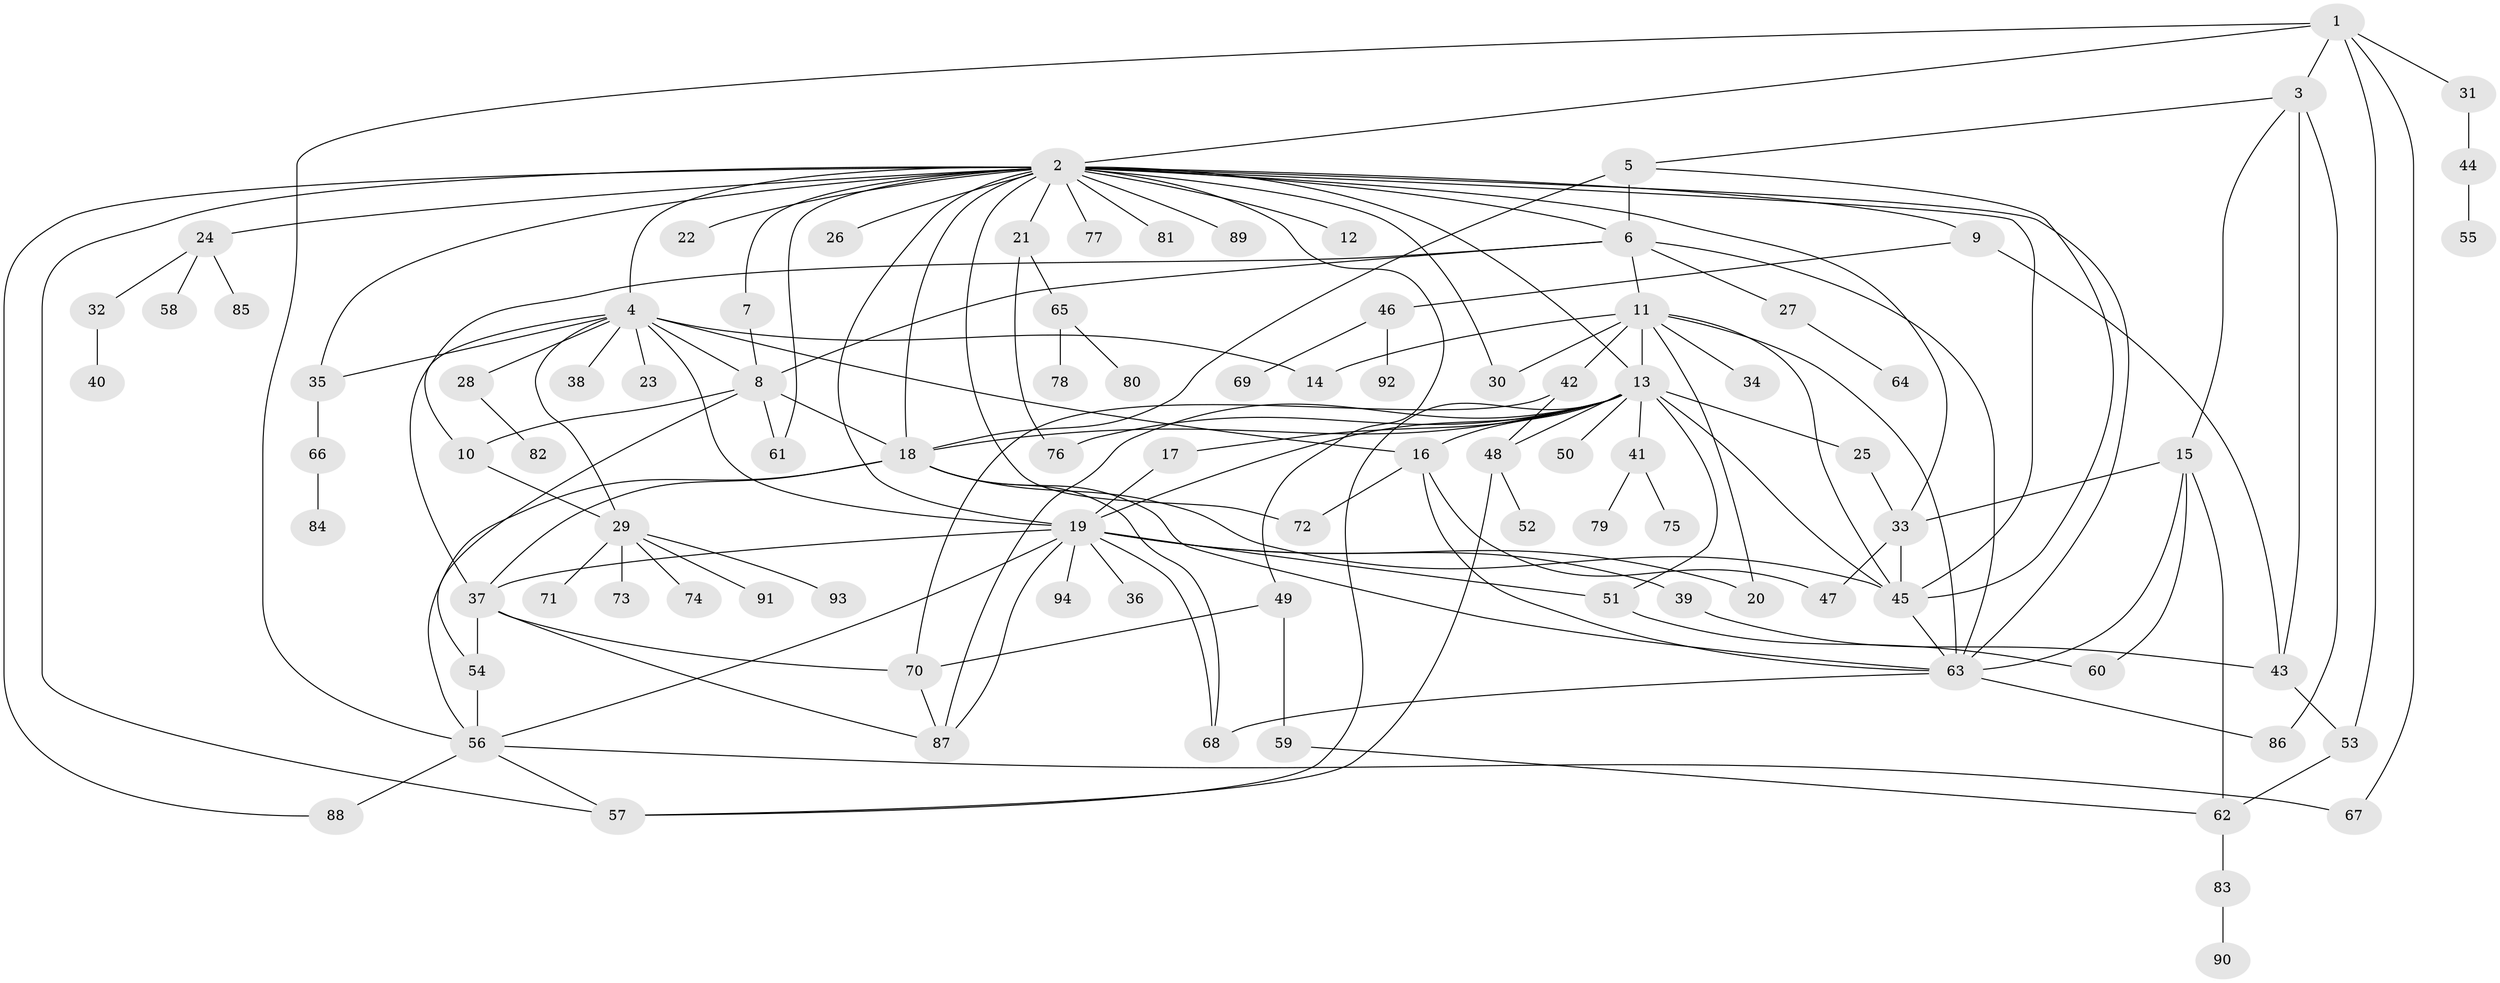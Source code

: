 // original degree distribution, {6: 0.03007518796992481, 28: 0.007518796992481203, 14: 0.007518796992481203, 4: 0.10526315789473684, 9: 0.015037593984962405, 2: 0.2556390977443609, 3: 0.09774436090225563, 10: 0.015037593984962405, 1: 0.39849624060150374, 20: 0.007518796992481203, 17: 0.007518796992481203, 16: 0.007518796992481203, 8: 0.007518796992481203, 7: 0.015037593984962405, 5: 0.022556390977443608}
// Generated by graph-tools (version 1.1) at 2025/50/03/04/25 22:50:37]
// undirected, 94 vertices, 154 edges
graph export_dot {
  node [color=gray90,style=filled];
  1;
  2;
  3;
  4;
  5;
  6;
  7;
  8;
  9;
  10;
  11;
  12;
  13;
  14;
  15;
  16;
  17;
  18;
  19;
  20;
  21;
  22;
  23;
  24;
  25;
  26;
  27;
  28;
  29;
  30;
  31;
  32;
  33;
  34;
  35;
  36;
  37;
  38;
  39;
  40;
  41;
  42;
  43;
  44;
  45;
  46;
  47;
  48;
  49;
  50;
  51;
  52;
  53;
  54;
  55;
  56;
  57;
  58;
  59;
  60;
  61;
  62;
  63;
  64;
  65;
  66;
  67;
  68;
  69;
  70;
  71;
  72;
  73;
  74;
  75;
  76;
  77;
  78;
  79;
  80;
  81;
  82;
  83;
  84;
  85;
  86;
  87;
  88;
  89;
  90;
  91;
  92;
  93;
  94;
  1 -- 2 [weight=1.0];
  1 -- 3 [weight=1.0];
  1 -- 31 [weight=1.0];
  1 -- 53 [weight=1.0];
  1 -- 56 [weight=1.0];
  1 -- 67 [weight=1.0];
  2 -- 4 [weight=1.0];
  2 -- 6 [weight=1.0];
  2 -- 7 [weight=1.0];
  2 -- 9 [weight=1.0];
  2 -- 12 [weight=1.0];
  2 -- 13 [weight=1.0];
  2 -- 18 [weight=1.0];
  2 -- 19 [weight=1.0];
  2 -- 21 [weight=1.0];
  2 -- 22 [weight=1.0];
  2 -- 24 [weight=1.0];
  2 -- 26 [weight=1.0];
  2 -- 30 [weight=1.0];
  2 -- 33 [weight=1.0];
  2 -- 35 [weight=1.0];
  2 -- 45 [weight=1.0];
  2 -- 49 [weight=1.0];
  2 -- 57 [weight=1.0];
  2 -- 61 [weight=1.0];
  2 -- 63 [weight=1.0];
  2 -- 72 [weight=1.0];
  2 -- 77 [weight=1.0];
  2 -- 81 [weight=1.0];
  2 -- 88 [weight=1.0];
  2 -- 89 [weight=1.0];
  3 -- 5 [weight=1.0];
  3 -- 15 [weight=1.0];
  3 -- 43 [weight=1.0];
  3 -- 86 [weight=1.0];
  4 -- 8 [weight=1.0];
  4 -- 14 [weight=1.0];
  4 -- 16 [weight=1.0];
  4 -- 19 [weight=1.0];
  4 -- 23 [weight=1.0];
  4 -- 28 [weight=1.0];
  4 -- 29 [weight=1.0];
  4 -- 35 [weight=1.0];
  4 -- 37 [weight=1.0];
  4 -- 38 [weight=1.0];
  5 -- 6 [weight=2.0];
  5 -- 18 [weight=2.0];
  5 -- 45 [weight=1.0];
  6 -- 8 [weight=1.0];
  6 -- 10 [weight=1.0];
  6 -- 11 [weight=1.0];
  6 -- 27 [weight=1.0];
  6 -- 63 [weight=1.0];
  7 -- 8 [weight=1.0];
  8 -- 10 [weight=1.0];
  8 -- 18 [weight=5.0];
  8 -- 54 [weight=1.0];
  8 -- 61 [weight=1.0];
  9 -- 43 [weight=1.0];
  9 -- 46 [weight=1.0];
  10 -- 29 [weight=1.0];
  11 -- 13 [weight=1.0];
  11 -- 14 [weight=1.0];
  11 -- 20 [weight=1.0];
  11 -- 30 [weight=1.0];
  11 -- 34 [weight=1.0];
  11 -- 42 [weight=1.0];
  11 -- 45 [weight=1.0];
  11 -- 63 [weight=1.0];
  13 -- 16 [weight=1.0];
  13 -- 17 [weight=1.0];
  13 -- 18 [weight=1.0];
  13 -- 19 [weight=1.0];
  13 -- 25 [weight=1.0];
  13 -- 41 [weight=1.0];
  13 -- 45 [weight=1.0];
  13 -- 48 [weight=1.0];
  13 -- 50 [weight=1.0];
  13 -- 51 [weight=1.0];
  13 -- 57 [weight=1.0];
  13 -- 76 [weight=1.0];
  13 -- 87 [weight=1.0];
  15 -- 33 [weight=1.0];
  15 -- 60 [weight=1.0];
  15 -- 62 [weight=1.0];
  15 -- 63 [weight=1.0];
  16 -- 47 [weight=1.0];
  16 -- 63 [weight=1.0];
  16 -- 72 [weight=1.0];
  17 -- 19 [weight=1.0];
  18 -- 37 [weight=1.0];
  18 -- 45 [weight=1.0];
  18 -- 56 [weight=1.0];
  18 -- 63 [weight=1.0];
  18 -- 68 [weight=1.0];
  19 -- 20 [weight=1.0];
  19 -- 36 [weight=1.0];
  19 -- 37 [weight=1.0];
  19 -- 39 [weight=1.0];
  19 -- 51 [weight=1.0];
  19 -- 56 [weight=1.0];
  19 -- 68 [weight=1.0];
  19 -- 87 [weight=1.0];
  19 -- 94 [weight=1.0];
  21 -- 65 [weight=1.0];
  21 -- 76 [weight=1.0];
  24 -- 32 [weight=1.0];
  24 -- 58 [weight=1.0];
  24 -- 85 [weight=1.0];
  25 -- 33 [weight=1.0];
  27 -- 64 [weight=1.0];
  28 -- 82 [weight=1.0];
  29 -- 71 [weight=1.0];
  29 -- 73 [weight=1.0];
  29 -- 74 [weight=1.0];
  29 -- 91 [weight=1.0];
  29 -- 93 [weight=1.0];
  31 -- 44 [weight=1.0];
  32 -- 40 [weight=1.0];
  33 -- 45 [weight=1.0];
  33 -- 47 [weight=1.0];
  35 -- 66 [weight=1.0];
  37 -- 54 [weight=1.0];
  37 -- 70 [weight=1.0];
  37 -- 87 [weight=1.0];
  39 -- 43 [weight=1.0];
  41 -- 75 [weight=1.0];
  41 -- 79 [weight=1.0];
  42 -- 48 [weight=1.0];
  42 -- 70 [weight=1.0];
  43 -- 53 [weight=1.0];
  44 -- 55 [weight=1.0];
  45 -- 63 [weight=1.0];
  46 -- 69 [weight=1.0];
  46 -- 92 [weight=1.0];
  48 -- 52 [weight=1.0];
  48 -- 57 [weight=1.0];
  49 -- 59 [weight=1.0];
  49 -- 70 [weight=1.0];
  51 -- 60 [weight=1.0];
  53 -- 62 [weight=1.0];
  54 -- 56 [weight=1.0];
  56 -- 57 [weight=1.0];
  56 -- 67 [weight=1.0];
  56 -- 88 [weight=1.0];
  59 -- 62 [weight=1.0];
  62 -- 83 [weight=1.0];
  63 -- 68 [weight=1.0];
  63 -- 86 [weight=1.0];
  65 -- 78 [weight=1.0];
  65 -- 80 [weight=1.0];
  66 -- 84 [weight=1.0];
  70 -- 87 [weight=1.0];
  83 -- 90 [weight=1.0];
}
